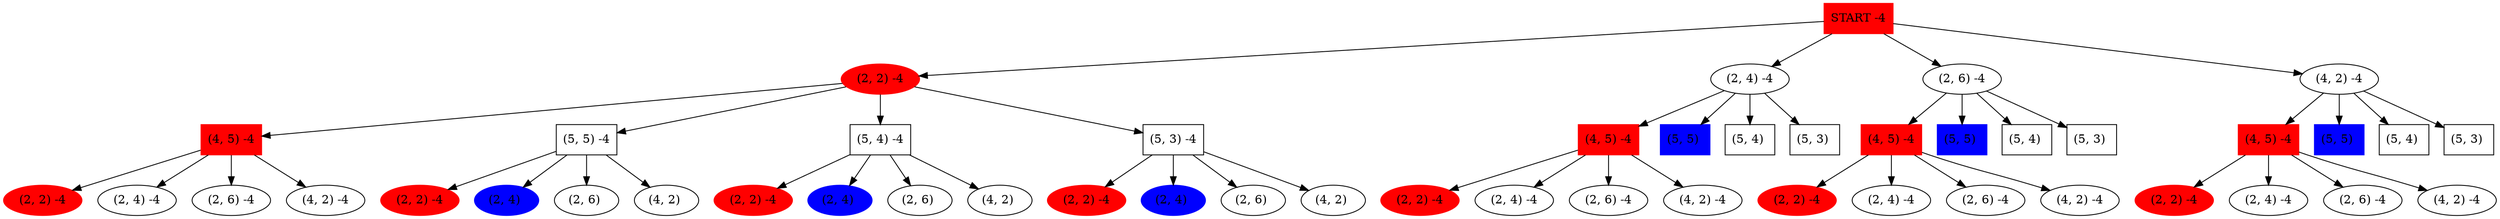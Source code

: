 digraph {
Root [shape=box, color=red, style=filled, label="START -4"];
1 [color=red, style=filled, label="(2, 2) -4"];
2 [color=red, style=filled, shape=box,label="(4, 5) -4"];
3 [color=red, style=filled, label="(2, 2) -4"];
2 -> 3;
4 [label="(2, 4) -4"];
2 -> 4;
5 [label="(2, 6) -4"];
2 -> 5;
6 [label="(4, 2) -4"];
2 -> 6;
1 -> 2;
7 [shape=box,label="(5, 5) -4"];
8 [color=red, style=filled, label="(2, 2) -4"];
7 -> 8;
9 [color=blue, style=filled, label="(2, 4) "];
7 -> 9;
10 [label="(2, 6) "];
7 -> 10;
11 [label="(4, 2) "];
7 -> 11;
1 -> 7;
12 [shape=box,label="(5, 4) -4"];
13 [color=red, style=filled, label="(2, 2) -4"];
12 -> 13;
14 [color=blue, style=filled, label="(2, 4) "];
12 -> 14;
15 [label="(2, 6) "];
12 -> 15;
16 [label="(4, 2) "];
12 -> 16;
1 -> 12;
17 [shape=box,label="(5, 3) -4"];
18 [color=red, style=filled, label="(2, 2) -4"];
17 -> 18;
19 [color=blue, style=filled, label="(2, 4) "];
17 -> 19;
20 [label="(2, 6) "];
17 -> 20;
21 [label="(4, 2) "];
17 -> 21;
1 -> 17;
Root -> 1;
22 [label="(2, 4) -4"];
23 [color=red, style=filled, shape=box,label="(4, 5) -4"];
24 [color=red, style=filled, label="(2, 2) -4"];
23 -> 24;
25 [label="(2, 4) -4"];
23 -> 25;
26 [label="(2, 6) -4"];
23 -> 26;
27 [label="(4, 2) -4"];
23 -> 27;
22 -> 23;
28 [color=blue, style=filled, shape=box,label="(5, 5) "];
22 -> 28;
29 [shape=box,label="(5, 4) "];
22 -> 29;
30 [shape=box,label="(5, 3) "];
22 -> 30;
Root -> 22;
31 [label="(2, 6) -4"];
32 [color=red, style=filled, shape=box,label="(4, 5) -4"];
33 [color=red, style=filled, label="(2, 2) -4"];
32 -> 33;
34 [label="(2, 4) -4"];
32 -> 34;
35 [label="(2, 6) -4"];
32 -> 35;
36 [label="(4, 2) -4"];
32 -> 36;
31 -> 32;
37 [color=blue, style=filled, shape=box,label="(5, 5) "];
31 -> 37;
38 [shape=box,label="(5, 4) "];
31 -> 38;
39 [shape=box,label="(5, 3) "];
31 -> 39;
Root -> 31;
40 [label="(4, 2) -4"];
41 [color=red, style=filled, shape=box,label="(4, 5) -4"];
42 [color=red, style=filled, label="(2, 2) -4"];
41 -> 42;
43 [label="(2, 4) -4"];
41 -> 43;
44 [label="(2, 6) -4"];
41 -> 44;
45 [label="(4, 2) -4"];
41 -> 45;
40 -> 41;
46 [color=blue, style=filled, shape=box,label="(5, 5) "];
40 -> 46;
47 [shape=box,label="(5, 4) "];
40 -> 47;
48 [shape=box,label="(5, 3) "];
40 -> 48;
Root -> 40;
}
